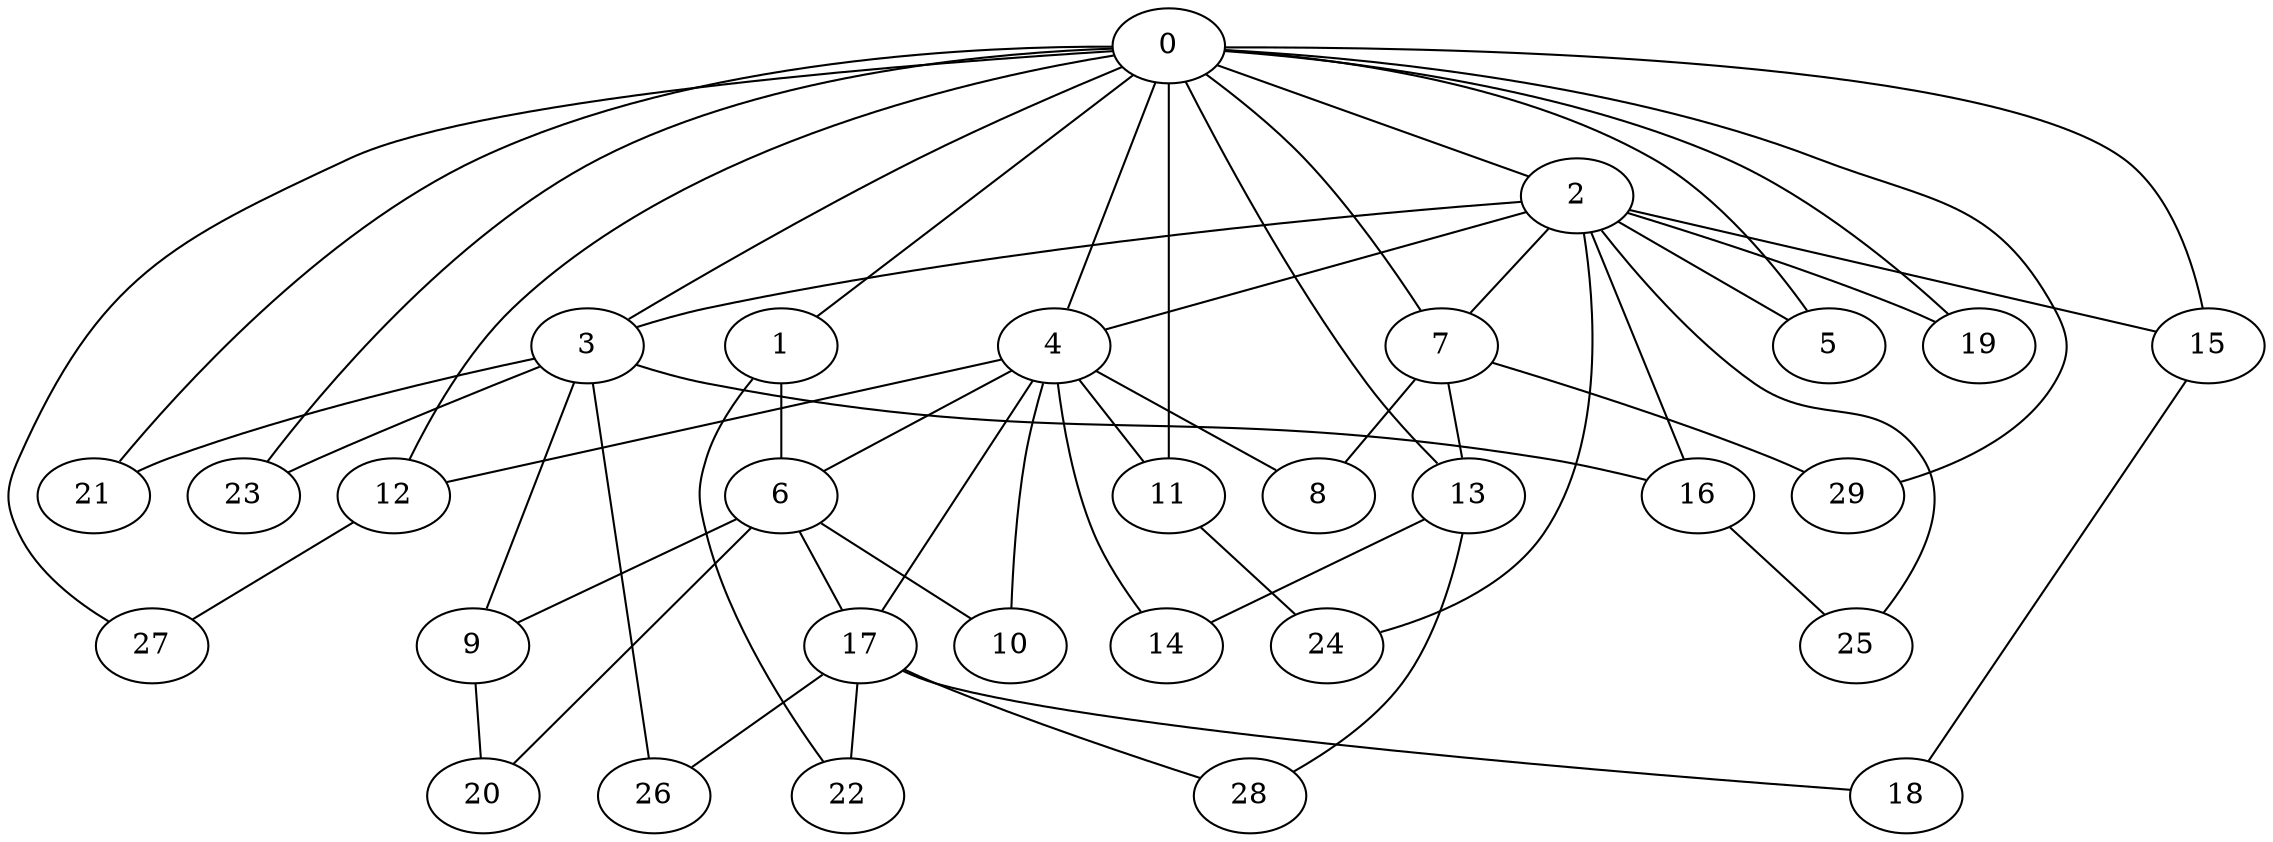 strict graph{
0 -- 1
0 -- 2
0 --  3
0  -- 4
0  -- 5
0  -- 7
0  -- 11
0  -- 12
0  -- 13
0  -- 15
0  -- 19
0  -- 21
0  -- 23
0  -- 27
0  -- 29
1  -- 6
1  -- 22
2  -- 3
2  -- 4
2  -- 5
2  -- 7
2  -- 15
2  -- 16
2  -- 19
2  -- 24
2  -- 25
3  -- 9
3  -- 16
3  -- 21
3  -- 23
3  -- 26
4  -- 6
4  -- 8
4  -- 10
4  -- 11
4  -- 12
4  -- 14
4  -- 17
6  -- 9
6  -- 10
6  -- 17
6  -- 20
7  -- 8
7  -- 13
7  -- 29
9  -- 20
11  -- 24
12  -- 27
13  -- 14
13  -- 28
15  -- 18
16  -- 25
17  -- 18
17  -- 22
17  -- 26
17  -- 28
}